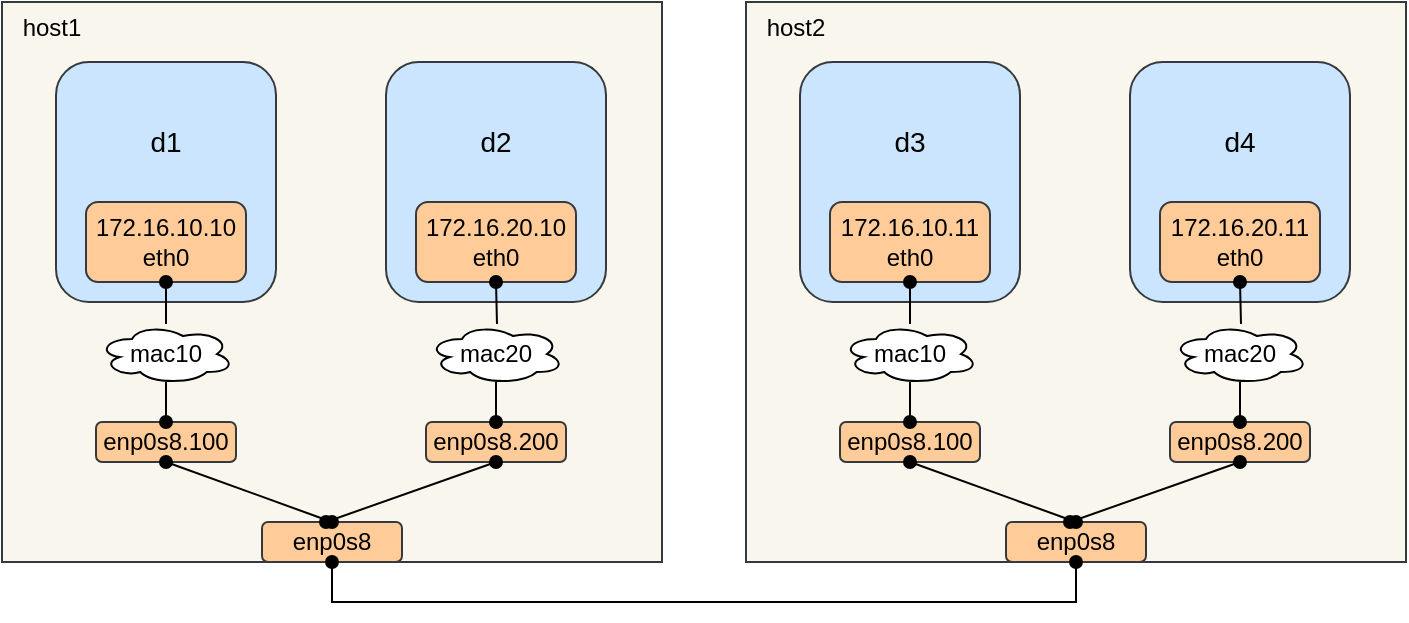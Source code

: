 <mxfile version="10.6.1" type="github"><diagram id="Y8IFSJL0VXTyoMQOxZPk" name="Page-1"><mxGraphModel dx="1074" dy="535" grid="1" gridSize="10" guides="1" tooltips="1" connect="1" arrows="1" fold="1" page="1" pageScale="1" pageWidth="827" pageHeight="1169" math="0" shadow="0"><root><mxCell id="0"/><mxCell id="1" parent="0"/><mxCell id="2MoTBqLyeMu6UHsMrJ_k-1" value="" style="rounded=0;whiteSpace=wrap;html=1;fillColor=#f9f7ed;strokeColor=#36393d;" vertex="1" parent="1"><mxGeometry x="68" y="80" width="330" height="280" as="geometry"/></mxCell><mxCell id="2MoTBqLyeMu6UHsMrJ_k-2" value="" style="rounded=1;whiteSpace=wrap;html=1;fillColor=#cce5ff;strokeColor=#36393d;" vertex="1" parent="1"><mxGeometry x="95" y="110" width="110" height="120" as="geometry"/></mxCell><mxCell id="2MoTBqLyeMu6UHsMrJ_k-3" value="enp0s8" style="rounded=1;whiteSpace=wrap;html=1;fillColor=#ffcc99;strokeColor=#36393d;" vertex="1" parent="1"><mxGeometry x="198" y="340" width="70" height="20" as="geometry"/></mxCell><mxCell id="2MoTBqLyeMu6UHsMrJ_k-4" value="172.16.10.10&lt;br&gt;eth0&lt;br&gt;" style="rounded=1;whiteSpace=wrap;html=1;fillColor=#ffcc99;strokeColor=#36393d;" vertex="1" parent="1"><mxGeometry x="110" y="180" width="80" height="40" as="geometry"/></mxCell><mxCell id="2MoTBqLyeMu6UHsMrJ_k-5" value="&lt;font style=&quot;font-size: 14px&quot;&gt;d1&lt;/font&gt;" style="text;html=1;strokeColor=none;fillColor=none;align=center;verticalAlign=middle;whiteSpace=wrap;rounded=0;" vertex="1" parent="1"><mxGeometry x="130" y="140" width="40" height="20" as="geometry"/></mxCell><mxCell id="2MoTBqLyeMu6UHsMrJ_k-11" value="host1" style="text;html=1;strokeColor=none;fillColor=none;align=center;verticalAlign=middle;whiteSpace=wrap;rounded=0;" vertex="1" parent="1"><mxGeometry x="73" y="83" width="40" height="20" as="geometry"/></mxCell><mxCell id="2MoTBqLyeMu6UHsMrJ_k-16" value="mac10" style="ellipse;shape=cloud;whiteSpace=wrap;html=1;" vertex="1" parent="1"><mxGeometry x="116" y="241" width="68" height="30" as="geometry"/></mxCell><mxCell id="2MoTBqLyeMu6UHsMrJ_k-17" style="edgeStyle=orthogonalEdgeStyle;rounded=0;orthogonalLoop=1;jettySize=auto;html=1;exitX=0.5;exitY=1;exitDx=0;exitDy=0;endArrow=none;endFill=0;startArrow=oval;startFill=1;" edge="1" parent="1" source="2MoTBqLyeMu6UHsMrJ_k-4" target="2MoTBqLyeMu6UHsMrJ_k-16"><mxGeometry relative="1" as="geometry"><mxPoint x="150" y="220" as="sourcePoint"/><mxPoint x="150" y="300" as="targetPoint"/></mxGeometry></mxCell><mxCell id="2MoTBqLyeMu6UHsMrJ_k-20" value="enp0s8.100" style="rounded=1;whiteSpace=wrap;html=1;fillColor=#ffcc99;strokeColor=#36393d;" vertex="1" parent="1"><mxGeometry x="115" y="290" width="70" height="20" as="geometry"/></mxCell><mxCell id="2MoTBqLyeMu6UHsMrJ_k-21" style="edgeStyle=orthogonalEdgeStyle;rounded=0;orthogonalLoop=1;jettySize=auto;html=1;exitX=0.5;exitY=1;exitDx=0;exitDy=0;endArrow=oval;endFill=1;startArrow=none;startFill=0;" edge="1" parent="1" source="2MoTBqLyeMu6UHsMrJ_k-16" target="2MoTBqLyeMu6UHsMrJ_k-20"><mxGeometry relative="1" as="geometry"><mxPoint x="150" y="275" as="sourcePoint"/><mxPoint x="240" y="360" as="targetPoint"/></mxGeometry></mxCell><mxCell id="2MoTBqLyeMu6UHsMrJ_k-22" value="" style="rounded=1;whiteSpace=wrap;html=1;fillColor=#cce5ff;strokeColor=#36393d;" vertex="1" parent="1"><mxGeometry x="260" y="110" width="110" height="120" as="geometry"/></mxCell><mxCell id="2MoTBqLyeMu6UHsMrJ_k-23" value="172.16.20.10&lt;br&gt;eth0&lt;br&gt;" style="rounded=1;whiteSpace=wrap;html=1;fillColor=#ffcc99;strokeColor=#36393d;" vertex="1" parent="1"><mxGeometry x="275" y="180" width="80" height="40" as="geometry"/></mxCell><mxCell id="2MoTBqLyeMu6UHsMrJ_k-24" value="&lt;font style=&quot;font-size: 14px&quot;&gt;d2&lt;/font&gt;" style="text;html=1;strokeColor=none;fillColor=none;align=center;verticalAlign=middle;whiteSpace=wrap;rounded=0;" vertex="1" parent="1"><mxGeometry x="295" y="140" width="40" height="20" as="geometry"/></mxCell><mxCell id="2MoTBqLyeMu6UHsMrJ_k-13" style="rounded=0;orthogonalLoop=1;jettySize=auto;html=1;exitX=0.5;exitY=1;exitDx=0;exitDy=0;endArrow=oval;endFill=1;startArrow=oval;startFill=1;entryX=0.5;entryY=0;entryDx=0;entryDy=0;" edge="1" parent="1" source="2MoTBqLyeMu6UHsMrJ_k-20" target="2MoTBqLyeMu6UHsMrJ_k-3"><mxGeometry relative="1" as="geometry"/></mxCell><mxCell id="2MoTBqLyeMu6UHsMrJ_k-25" value="mac20" style="ellipse;shape=cloud;whiteSpace=wrap;html=1;" vertex="1" parent="1"><mxGeometry x="281" y="241" width="68" height="30" as="geometry"/></mxCell><mxCell id="2MoTBqLyeMu6UHsMrJ_k-26" style="edgeStyle=orthogonalEdgeStyle;rounded=0;orthogonalLoop=1;jettySize=auto;html=1;exitX=0.5;exitY=1;exitDx=0;exitDy=0;endArrow=none;endFill=0;startArrow=oval;startFill=1;" edge="1" parent="1" target="2MoTBqLyeMu6UHsMrJ_k-25"><mxGeometry relative="1" as="geometry"><mxPoint x="315" y="220" as="sourcePoint"/><mxPoint x="315" y="300" as="targetPoint"/></mxGeometry></mxCell><mxCell id="2MoTBqLyeMu6UHsMrJ_k-27" value="enp0s8.200" style="rounded=1;whiteSpace=wrap;html=1;fillColor=#ffcc99;strokeColor=#36393d;" vertex="1" parent="1"><mxGeometry x="280" y="290" width="70" height="20" as="geometry"/></mxCell><mxCell id="2MoTBqLyeMu6UHsMrJ_k-28" style="edgeStyle=orthogonalEdgeStyle;rounded=0;orthogonalLoop=1;jettySize=auto;html=1;exitX=0.5;exitY=1;exitDx=0;exitDy=0;endArrow=oval;endFill=1;startArrow=none;startFill=0;" edge="1" parent="1" source="2MoTBqLyeMu6UHsMrJ_k-25" target="2MoTBqLyeMu6UHsMrJ_k-27"><mxGeometry relative="1" as="geometry"><mxPoint x="315" y="275" as="sourcePoint"/><mxPoint x="405" y="360" as="targetPoint"/></mxGeometry></mxCell><mxCell id="2MoTBqLyeMu6UHsMrJ_k-29" style="rounded=0;orthogonalLoop=1;jettySize=auto;html=1;exitX=0.5;exitY=1;exitDx=0;exitDy=0;endArrow=oval;endFill=1;startArrow=oval;startFill=1;" edge="1" parent="1" source="2MoTBqLyeMu6UHsMrJ_k-27"><mxGeometry relative="1" as="geometry"><mxPoint x="160" y="320" as="sourcePoint"/><mxPoint x="230" y="340" as="targetPoint"/></mxGeometry></mxCell><mxCell id="2MoTBqLyeMu6UHsMrJ_k-30" value="" style="rounded=0;whiteSpace=wrap;html=1;fillColor=#f9f7ed;strokeColor=#36393d;" vertex="1" parent="1"><mxGeometry x="440" y="80" width="330" height="280" as="geometry"/></mxCell><mxCell id="2MoTBqLyeMu6UHsMrJ_k-31" value="" style="rounded=1;whiteSpace=wrap;html=1;fillColor=#cce5ff;strokeColor=#36393d;" vertex="1" parent="1"><mxGeometry x="467" y="110" width="110" height="120" as="geometry"/></mxCell><mxCell id="2MoTBqLyeMu6UHsMrJ_k-32" value="enp0s8" style="rounded=1;whiteSpace=wrap;html=1;fillColor=#ffcc99;strokeColor=#36393d;" vertex="1" parent="1"><mxGeometry x="570" y="340" width="70" height="20" as="geometry"/></mxCell><mxCell id="2MoTBqLyeMu6UHsMrJ_k-33" value="172.16.10.11&lt;br&gt;eth0&lt;br&gt;" style="rounded=1;whiteSpace=wrap;html=1;fillColor=#ffcc99;strokeColor=#36393d;" vertex="1" parent="1"><mxGeometry x="482" y="180" width="80" height="40" as="geometry"/></mxCell><mxCell id="2MoTBqLyeMu6UHsMrJ_k-34" value="&lt;font style=&quot;font-size: 14px&quot;&gt;d3&lt;/font&gt;" style="text;html=1;strokeColor=none;fillColor=none;align=center;verticalAlign=middle;whiteSpace=wrap;rounded=0;" vertex="1" parent="1"><mxGeometry x="502" y="140" width="40" height="20" as="geometry"/></mxCell><mxCell id="2MoTBqLyeMu6UHsMrJ_k-35" value="host2" style="text;html=1;strokeColor=none;fillColor=none;align=center;verticalAlign=middle;whiteSpace=wrap;rounded=0;" vertex="1" parent="1"><mxGeometry x="445" y="83" width="40" height="20" as="geometry"/></mxCell><mxCell id="2MoTBqLyeMu6UHsMrJ_k-36" value="mac10" style="ellipse;shape=cloud;whiteSpace=wrap;html=1;" vertex="1" parent="1"><mxGeometry x="488" y="241" width="68" height="30" as="geometry"/></mxCell><mxCell id="2MoTBqLyeMu6UHsMrJ_k-37" style="edgeStyle=orthogonalEdgeStyle;rounded=0;orthogonalLoop=1;jettySize=auto;html=1;exitX=0.5;exitY=1;exitDx=0;exitDy=0;endArrow=none;endFill=0;startArrow=oval;startFill=1;" edge="1" parent="1" source="2MoTBqLyeMu6UHsMrJ_k-33" target="2MoTBqLyeMu6UHsMrJ_k-36"><mxGeometry relative="1" as="geometry"><mxPoint x="522" y="220" as="sourcePoint"/><mxPoint x="522" y="300" as="targetPoint"/></mxGeometry></mxCell><mxCell id="2MoTBqLyeMu6UHsMrJ_k-38" value="enp0s8.100" style="rounded=1;whiteSpace=wrap;html=1;fillColor=#ffcc99;strokeColor=#36393d;" vertex="1" parent="1"><mxGeometry x="487" y="290" width="70" height="20" as="geometry"/></mxCell><mxCell id="2MoTBqLyeMu6UHsMrJ_k-39" style="edgeStyle=orthogonalEdgeStyle;rounded=0;orthogonalLoop=1;jettySize=auto;html=1;exitX=0.5;exitY=1;exitDx=0;exitDy=0;endArrow=oval;endFill=1;startArrow=none;startFill=0;" edge="1" parent="1" source="2MoTBqLyeMu6UHsMrJ_k-36" target="2MoTBqLyeMu6UHsMrJ_k-38"><mxGeometry relative="1" as="geometry"><mxPoint x="522" y="275" as="sourcePoint"/><mxPoint x="612" y="360" as="targetPoint"/></mxGeometry></mxCell><mxCell id="2MoTBqLyeMu6UHsMrJ_k-40" value="" style="rounded=1;whiteSpace=wrap;html=1;fillColor=#cce5ff;strokeColor=#36393d;" vertex="1" parent="1"><mxGeometry x="632" y="110" width="110" height="120" as="geometry"/></mxCell><mxCell id="2MoTBqLyeMu6UHsMrJ_k-41" value="172.16.20.11&lt;br&gt;eth0&lt;br&gt;" style="rounded=1;whiteSpace=wrap;html=1;fillColor=#ffcc99;strokeColor=#36393d;" vertex="1" parent="1"><mxGeometry x="647" y="180" width="80" height="40" as="geometry"/></mxCell><mxCell id="2MoTBqLyeMu6UHsMrJ_k-42" value="&lt;font style=&quot;font-size: 14px&quot;&gt;d4&lt;/font&gt;" style="text;html=1;strokeColor=none;fillColor=none;align=center;verticalAlign=middle;whiteSpace=wrap;rounded=0;" vertex="1" parent="1"><mxGeometry x="667" y="140" width="40" height="20" as="geometry"/></mxCell><mxCell id="2MoTBqLyeMu6UHsMrJ_k-43" style="rounded=0;orthogonalLoop=1;jettySize=auto;html=1;exitX=0.5;exitY=1;exitDx=0;exitDy=0;endArrow=oval;endFill=1;startArrow=oval;startFill=1;entryX=0.5;entryY=0;entryDx=0;entryDy=0;" edge="1" parent="1" source="2MoTBqLyeMu6UHsMrJ_k-38" target="2MoTBqLyeMu6UHsMrJ_k-32"><mxGeometry relative="1" as="geometry"/></mxCell><mxCell id="2MoTBqLyeMu6UHsMrJ_k-44" value="mac20" style="ellipse;shape=cloud;whiteSpace=wrap;html=1;" vertex="1" parent="1"><mxGeometry x="653" y="241" width="68" height="30" as="geometry"/></mxCell><mxCell id="2MoTBqLyeMu6UHsMrJ_k-45" style="edgeStyle=orthogonalEdgeStyle;rounded=0;orthogonalLoop=1;jettySize=auto;html=1;exitX=0.5;exitY=1;exitDx=0;exitDy=0;endArrow=none;endFill=0;startArrow=oval;startFill=1;" edge="1" parent="1" target="2MoTBqLyeMu6UHsMrJ_k-44"><mxGeometry relative="1" as="geometry"><mxPoint x="687" y="220" as="sourcePoint"/><mxPoint x="687" y="300" as="targetPoint"/></mxGeometry></mxCell><mxCell id="2MoTBqLyeMu6UHsMrJ_k-46" value="enp0s8.200" style="rounded=1;whiteSpace=wrap;html=1;fillColor=#ffcc99;strokeColor=#36393d;" vertex="1" parent="1"><mxGeometry x="652" y="290" width="70" height="20" as="geometry"/></mxCell><mxCell id="2MoTBqLyeMu6UHsMrJ_k-47" style="edgeStyle=orthogonalEdgeStyle;rounded=0;orthogonalLoop=1;jettySize=auto;html=1;exitX=0.5;exitY=1;exitDx=0;exitDy=0;endArrow=oval;endFill=1;startArrow=none;startFill=0;" edge="1" parent="1" source="2MoTBqLyeMu6UHsMrJ_k-44" target="2MoTBqLyeMu6UHsMrJ_k-46"><mxGeometry relative="1" as="geometry"><mxPoint x="687" y="275" as="sourcePoint"/><mxPoint x="777" y="360" as="targetPoint"/></mxGeometry></mxCell><mxCell id="2MoTBqLyeMu6UHsMrJ_k-48" style="rounded=0;orthogonalLoop=1;jettySize=auto;html=1;exitX=0.5;exitY=1;exitDx=0;exitDy=0;endArrow=oval;endFill=1;startArrow=oval;startFill=1;" edge="1" parent="1" source="2MoTBqLyeMu6UHsMrJ_k-46"><mxGeometry relative="1" as="geometry"><mxPoint x="532" y="320" as="sourcePoint"/><mxPoint x="602" y="340" as="targetPoint"/></mxGeometry></mxCell><mxCell id="2MoTBqLyeMu6UHsMrJ_k-50" style="edgeStyle=orthogonalEdgeStyle;rounded=0;orthogonalLoop=1;jettySize=auto;html=1;exitX=0.5;exitY=1;exitDx=0;exitDy=0;entryX=0.5;entryY=1;entryDx=0;entryDy=0;startArrow=oval;startFill=1;endArrow=oval;endFill=1;" edge="1" parent="1" source="2MoTBqLyeMu6UHsMrJ_k-3" target="2MoTBqLyeMu6UHsMrJ_k-32"><mxGeometry relative="1" as="geometry"/></mxCell></root></mxGraphModel></diagram></mxfile>